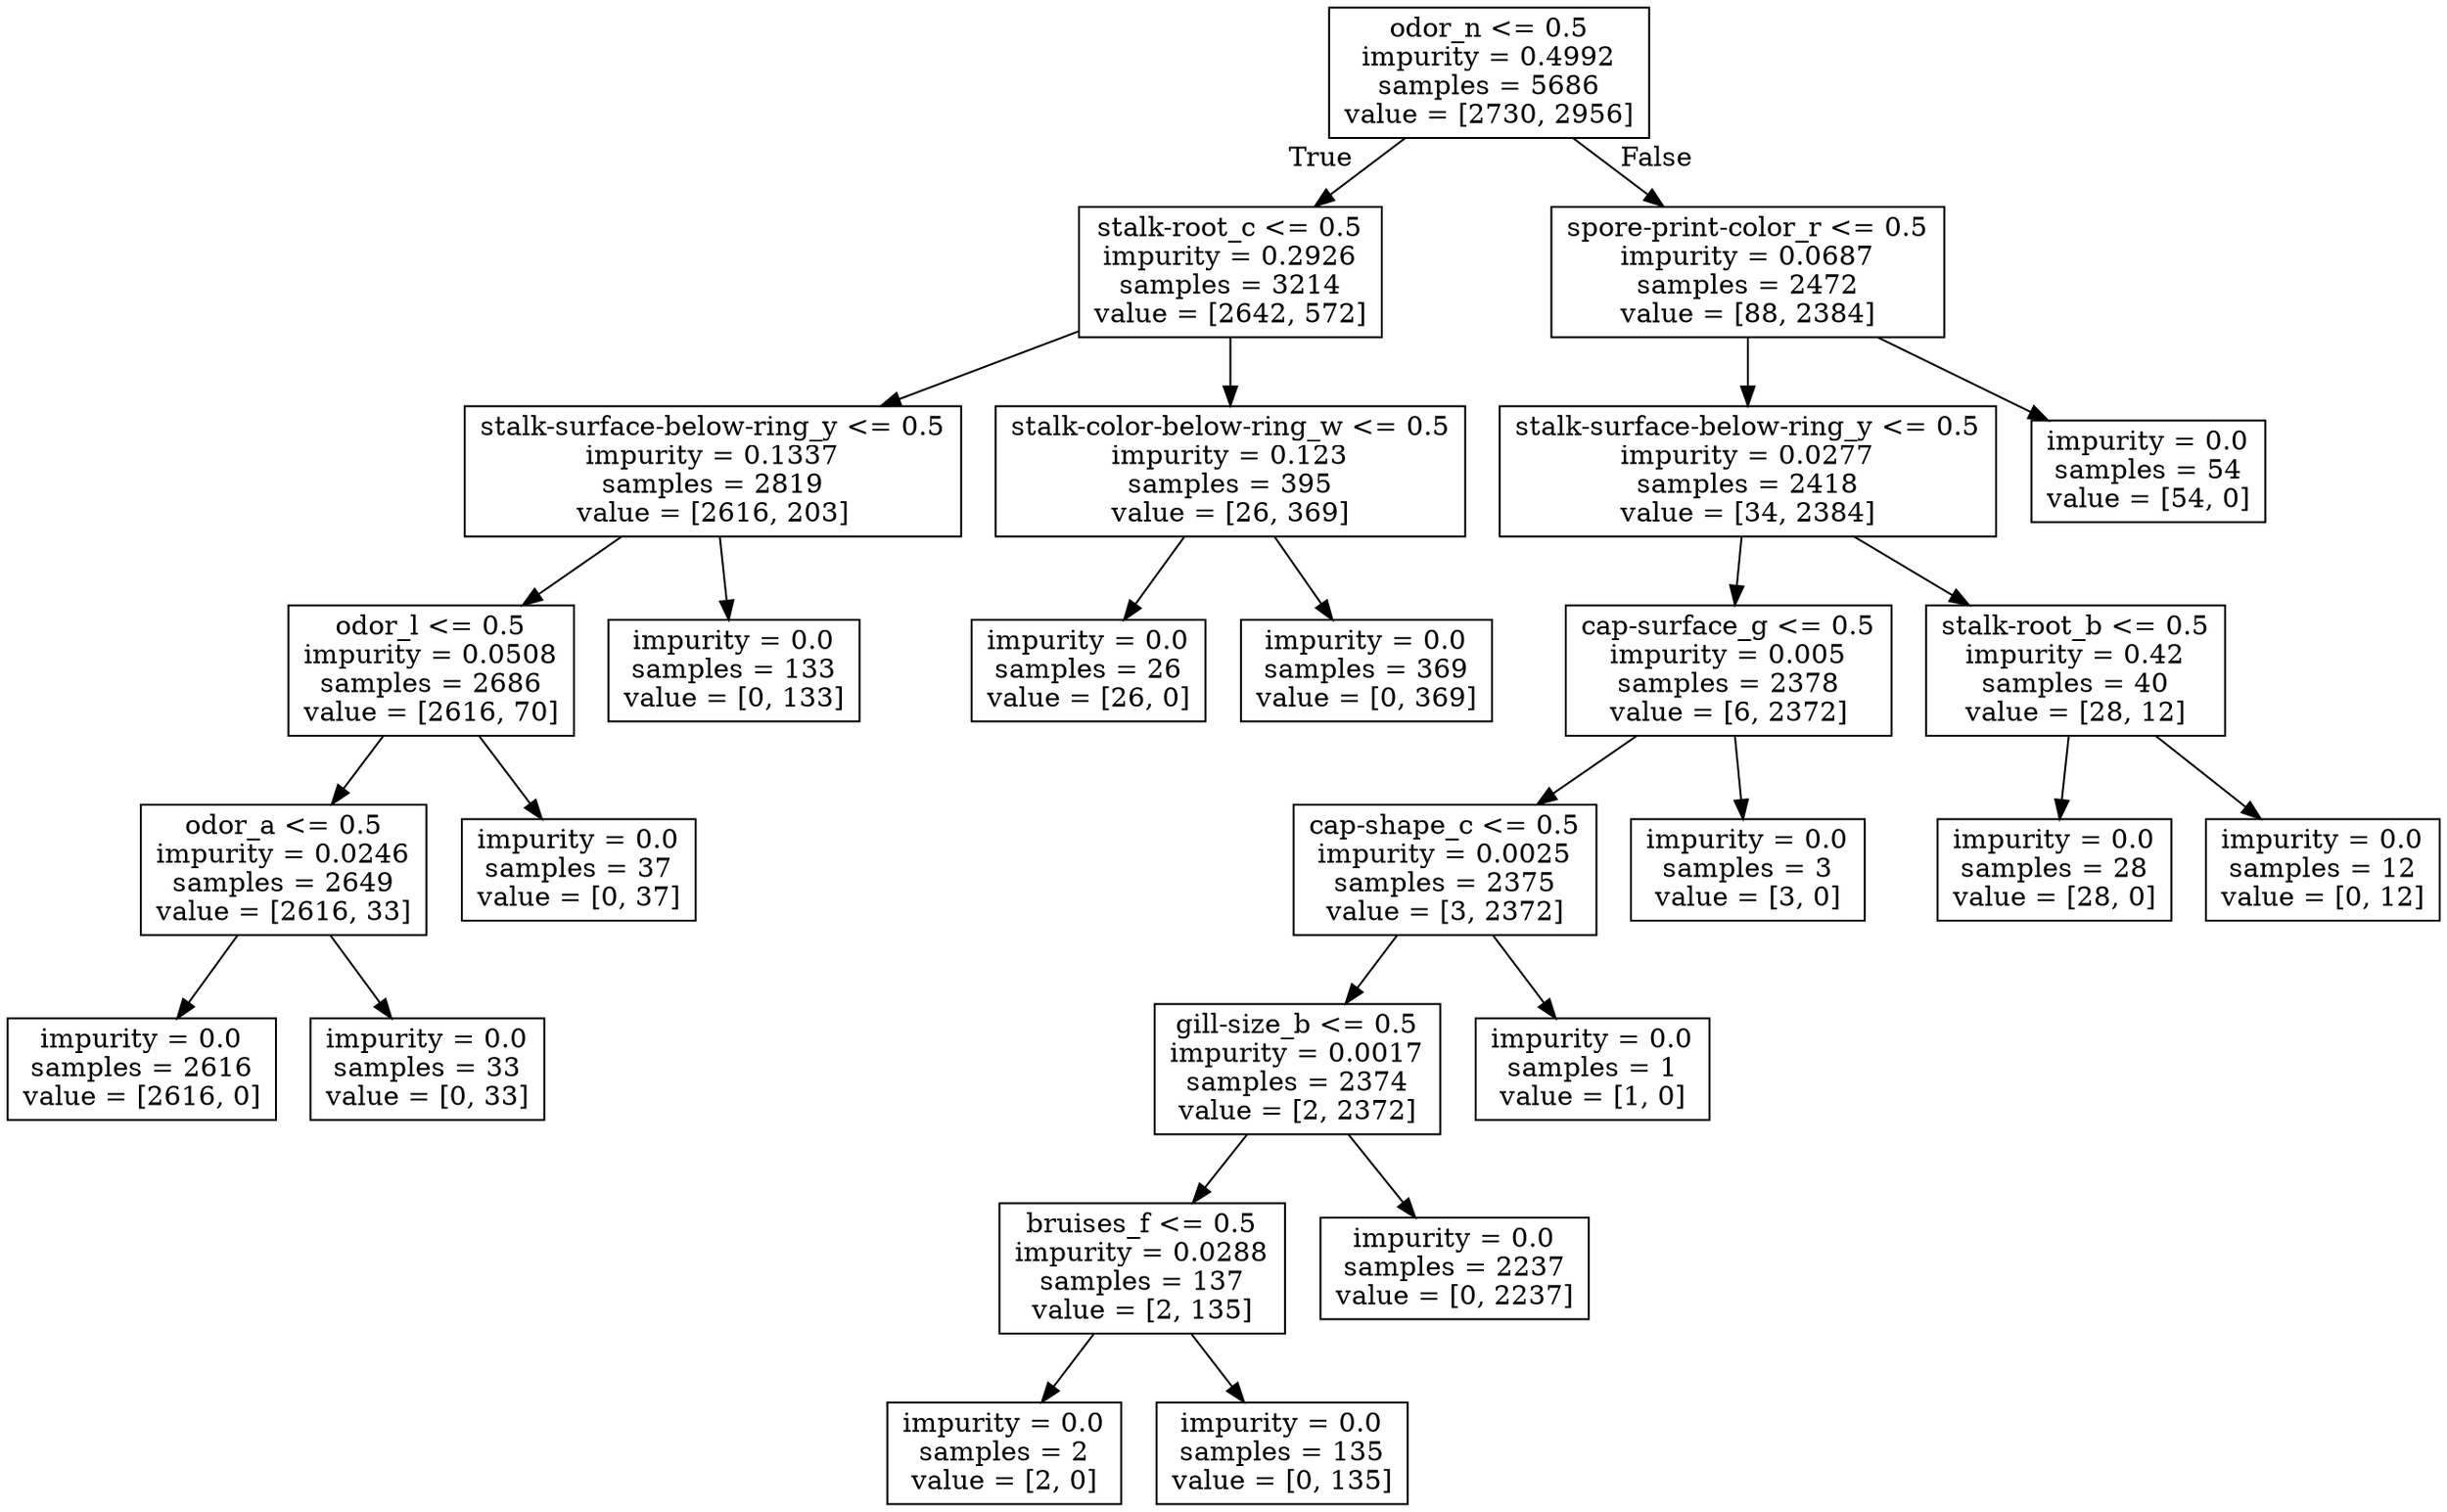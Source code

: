 digraph Tree {
node [shape=box] ;
0 [label="odor_n <= 0.5\nimpurity = 0.4992\nsamples = 5686\nvalue = [2730, 2956]"] ;
1 [label="stalk-root_c <= 0.5\nimpurity = 0.2926\nsamples = 3214\nvalue = [2642, 572]"] ;
0 -> 1 [labeldistance=2.5, labelangle=45, headlabel="True"] ;
2 [label="stalk-surface-below-ring_y <= 0.5\nimpurity = 0.1337\nsamples = 2819\nvalue = [2616, 203]"] ;
1 -> 2 ;
3 [label="odor_l <= 0.5\nimpurity = 0.0508\nsamples = 2686\nvalue = [2616, 70]"] ;
2 -> 3 ;
4 [label="odor_a <= 0.5\nimpurity = 0.0246\nsamples = 2649\nvalue = [2616, 33]"] ;
3 -> 4 ;
5 [label="impurity = 0.0\nsamples = 2616\nvalue = [2616, 0]"] ;
4 -> 5 ;
6 [label="impurity = 0.0\nsamples = 33\nvalue = [0, 33]"] ;
4 -> 6 ;
7 [label="impurity = 0.0\nsamples = 37\nvalue = [0, 37]"] ;
3 -> 7 ;
8 [label="impurity = 0.0\nsamples = 133\nvalue = [0, 133]"] ;
2 -> 8 ;
9 [label="stalk-color-below-ring_w <= 0.5\nimpurity = 0.123\nsamples = 395\nvalue = [26, 369]"] ;
1 -> 9 ;
10 [label="impurity = 0.0\nsamples = 26\nvalue = [26, 0]"] ;
9 -> 10 ;
11 [label="impurity = 0.0\nsamples = 369\nvalue = [0, 369]"] ;
9 -> 11 ;
12 [label="spore-print-color_r <= 0.5\nimpurity = 0.0687\nsamples = 2472\nvalue = [88, 2384]"] ;
0 -> 12 [labeldistance=2.5, labelangle=-45, headlabel="False"] ;
13 [label="stalk-surface-below-ring_y <= 0.5\nimpurity = 0.0277\nsamples = 2418\nvalue = [34, 2384]"] ;
12 -> 13 ;
14 [label="cap-surface_g <= 0.5\nimpurity = 0.005\nsamples = 2378\nvalue = [6, 2372]"] ;
13 -> 14 ;
15 [label="cap-shape_c <= 0.5\nimpurity = 0.0025\nsamples = 2375\nvalue = [3, 2372]"] ;
14 -> 15 ;
16 [label="gill-size_b <= 0.5\nimpurity = 0.0017\nsamples = 2374\nvalue = [2, 2372]"] ;
15 -> 16 ;
17 [label="bruises_f <= 0.5\nimpurity = 0.0288\nsamples = 137\nvalue = [2, 135]"] ;
16 -> 17 ;
18 [label="impurity = 0.0\nsamples = 2\nvalue = [2, 0]"] ;
17 -> 18 ;
19 [label="impurity = 0.0\nsamples = 135\nvalue = [0, 135]"] ;
17 -> 19 ;
20 [label="impurity = 0.0\nsamples = 2237\nvalue = [0, 2237]"] ;
16 -> 20 ;
21 [label="impurity = 0.0\nsamples = 1\nvalue = [1, 0]"] ;
15 -> 21 ;
22 [label="impurity = 0.0\nsamples = 3\nvalue = [3, 0]"] ;
14 -> 22 ;
23 [label="stalk-root_b <= 0.5\nimpurity = 0.42\nsamples = 40\nvalue = [28, 12]"] ;
13 -> 23 ;
24 [label="impurity = 0.0\nsamples = 28\nvalue = [28, 0]"] ;
23 -> 24 ;
25 [label="impurity = 0.0\nsamples = 12\nvalue = [0, 12]"] ;
23 -> 25 ;
26 [label="impurity = 0.0\nsamples = 54\nvalue = [54, 0]"] ;
12 -> 26 ;
}